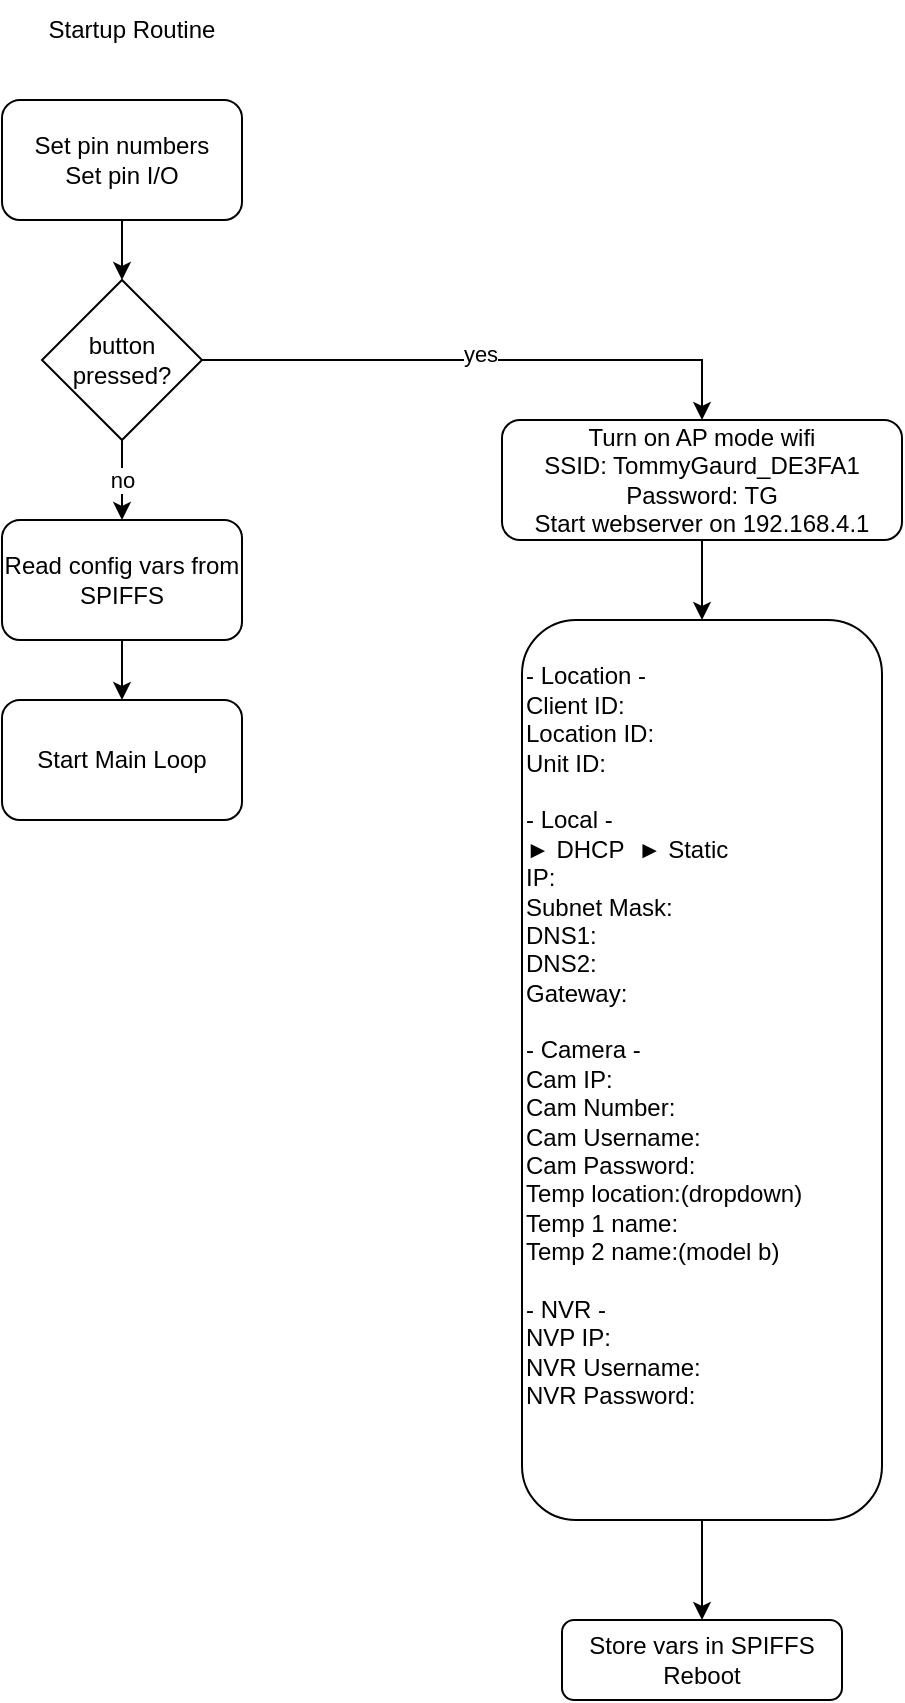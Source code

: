 <mxfile version="28.1.0" pages="3">
  <diagram name="Page-1" id="FIdSOOYzbynRxmdJ0agO">
    <mxGraphModel dx="2066" dy="1103" grid="1" gridSize="10" guides="1" tooltips="1" connect="1" arrows="1" fold="1" page="1" pageScale="1" pageWidth="850" pageHeight="1100" math="0" shadow="0">
      <root>
        <mxCell id="0" />
        <mxCell id="1" parent="0" />
        <mxCell id="A37fw-3Gmu8eVTQKpPoI-6" style="edgeStyle=orthogonalEdgeStyle;rounded=0;orthogonalLoop=1;jettySize=auto;html=1;exitX=0.5;exitY=1;exitDx=0;exitDy=0;entryX=0.5;entryY=0;entryDx=0;entryDy=0;" edge="1" parent="1" source="TFNQLQKdn_34R881f8Zo-1" target="A37fw-3Gmu8eVTQKpPoI-4">
          <mxGeometry relative="1" as="geometry" />
        </mxCell>
        <mxCell id="TFNQLQKdn_34R881f8Zo-1" value="&lt;div&gt;&lt;br&gt;&lt;/div&gt;&lt;div&gt;&lt;span style=&quot;background-color: transparent; color: light-dark(rgb(0, 0, 0), rgb(255, 255, 255));&quot;&gt;- Location -&lt;/span&gt;&lt;/div&gt;&lt;div&gt;Client ID:&lt;/div&gt;&lt;div&gt;Location ID:&lt;/div&gt;&lt;div&gt;Unit ID:&lt;/div&gt;&lt;div&gt;&lt;br&gt;&lt;/div&gt;&lt;div&gt;- Local -&lt;/div&gt;&lt;div&gt;► DHCP&amp;nbsp; ► Static&lt;/div&gt;&lt;div&gt;IP:&lt;/div&gt;&lt;div&gt;Subnet Mask:&lt;/div&gt;&lt;div&gt;DNS1:&lt;/div&gt;&lt;div&gt;DNS2:&lt;/div&gt;&lt;div&gt;Gateway:&lt;/div&gt;&lt;div&gt;&lt;br&gt;&lt;/div&gt;&lt;div&gt;- Camera -&lt;/div&gt;&lt;div&gt;&lt;span style=&quot;background-color: transparent; color: light-dark(rgb(0, 0, 0), rgb(255, 255, 255));&quot;&gt;Cam IP:&lt;/span&gt;&lt;/div&gt;&lt;div&gt;Cam Number:&lt;/div&gt;&lt;div&gt;Cam Username:&lt;/div&gt;&lt;div&gt;Cam Password:&lt;/div&gt;&lt;div&gt;Temp location:(dropdown)&lt;/div&gt;&lt;div&gt;Temp 1 name:&lt;/div&gt;&lt;div&gt;Temp 2 name:(model b)&lt;/div&gt;&lt;div&gt;&lt;br&gt;&lt;/div&gt;&lt;div&gt;- NVR -&lt;/div&gt;&lt;div&gt;NVP IP:&lt;/div&gt;&lt;div&gt;&lt;div&gt;NVR Username:&lt;/div&gt;&lt;div&gt;NVR Password:&lt;/div&gt;&lt;/div&gt;&lt;div&gt;&lt;br&gt;&lt;/div&gt;" style="rounded=1;whiteSpace=wrap;html=1;verticalAlign=top;align=left;" parent="1" vertex="1">
          <mxGeometry x="590" y="370" width="180" height="450" as="geometry" />
        </mxCell>
        <mxCell id="A37fw-3Gmu8eVTQKpPoI-5" value="no" style="edgeStyle=orthogonalEdgeStyle;rounded=0;orthogonalLoop=1;jettySize=auto;html=1;exitX=0.5;exitY=1;exitDx=0;exitDy=0;" edge="1" parent="1" source="TFNQLQKdn_34R881f8Zo-2" target="A37fw-3Gmu8eVTQKpPoI-3">
          <mxGeometry relative="1" as="geometry" />
        </mxCell>
        <mxCell id="TFNQLQKdn_34R881f8Zo-2" value="button pressed?" style="rhombus;whiteSpace=wrap;html=1;" parent="1" vertex="1">
          <mxGeometry x="350" y="200" width="80" height="80" as="geometry" />
        </mxCell>
        <mxCell id="TFNQLQKdn_34R881f8Zo-4" style="edgeStyle=orthogonalEdgeStyle;rounded=0;orthogonalLoop=1;jettySize=auto;html=1;exitX=1;exitY=0.5;exitDx=0;exitDy=0;entryX=0.5;entryY=0;entryDx=0;entryDy=0;" parent="1" source="TFNQLQKdn_34R881f8Zo-2" target="TFNQLQKdn_34R881f8Zo-6" edge="1">
          <mxGeometry relative="1" as="geometry">
            <mxPoint x="660" y="280" as="targetPoint" />
          </mxGeometry>
        </mxCell>
        <mxCell id="TFNQLQKdn_34R881f8Zo-5" value="yes" style="edgeLabel;html=1;align=center;verticalAlign=middle;resizable=0;points=[];" parent="TFNQLQKdn_34R881f8Zo-4" vertex="1" connectable="0">
          <mxGeometry x="-0.011" y="3" relative="1" as="geometry">
            <mxPoint as="offset" />
          </mxGeometry>
        </mxCell>
        <mxCell id="TFNQLQKdn_34R881f8Zo-7" style="edgeStyle=orthogonalEdgeStyle;rounded=0;orthogonalLoop=1;jettySize=auto;html=1;exitX=0.5;exitY=1;exitDx=0;exitDy=0;" parent="1" source="TFNQLQKdn_34R881f8Zo-6" target="TFNQLQKdn_34R881f8Zo-1" edge="1">
          <mxGeometry relative="1" as="geometry" />
        </mxCell>
        <mxCell id="TFNQLQKdn_34R881f8Zo-6" value="Turn on AP mode wifi&lt;div&gt;SSID: TommyGaurd_DE3FA1&lt;/div&gt;&lt;div&gt;Password: TG&lt;/div&gt;&lt;div&gt;Start webserver on 192.168.4.1&lt;/div&gt;" style="rounded=1;whiteSpace=wrap;html=1;" parent="1" vertex="1">
          <mxGeometry x="580" y="270" width="200" height="60" as="geometry" />
        </mxCell>
        <mxCell id="A37fw-3Gmu8eVTQKpPoI-1" value="Startup Routine" style="text;html=1;align=center;verticalAlign=middle;whiteSpace=wrap;rounded=0;" vertex="1" parent="1">
          <mxGeometry x="350" y="60" width="90" height="30" as="geometry" />
        </mxCell>
        <mxCell id="A37fw-3Gmu8eVTQKpPoI-8" style="edgeStyle=orthogonalEdgeStyle;rounded=0;orthogonalLoop=1;jettySize=auto;html=1;exitX=0.5;exitY=1;exitDx=0;exitDy=0;entryX=0.5;entryY=0;entryDx=0;entryDy=0;" edge="1" parent="1" source="A37fw-3Gmu8eVTQKpPoI-2" target="TFNQLQKdn_34R881f8Zo-2">
          <mxGeometry relative="1" as="geometry" />
        </mxCell>
        <mxCell id="A37fw-3Gmu8eVTQKpPoI-2" value="&lt;div&gt;Set pin numbers&lt;/div&gt;Set pin I/O" style="rounded=1;whiteSpace=wrap;html=1;" vertex="1" parent="1">
          <mxGeometry x="330" y="110" width="120" height="60" as="geometry" />
        </mxCell>
        <mxCell id="A37fw-3Gmu8eVTQKpPoI-10" style="edgeStyle=orthogonalEdgeStyle;rounded=0;orthogonalLoop=1;jettySize=auto;html=1;exitX=0.5;exitY=1;exitDx=0;exitDy=0;entryX=0.5;entryY=0;entryDx=0;entryDy=0;" edge="1" parent="1" source="A37fw-3Gmu8eVTQKpPoI-3" target="A37fw-3Gmu8eVTQKpPoI-9">
          <mxGeometry relative="1" as="geometry" />
        </mxCell>
        <mxCell id="A37fw-3Gmu8eVTQKpPoI-3" value="Read config vars from SPIFFS" style="rounded=1;whiteSpace=wrap;html=1;" vertex="1" parent="1">
          <mxGeometry x="330" y="320" width="120" height="60" as="geometry" />
        </mxCell>
        <mxCell id="A37fw-3Gmu8eVTQKpPoI-4" value="Store vars in SPIFFS&lt;div&gt;Reboot&lt;/div&gt;" style="rounded=1;whiteSpace=wrap;html=1;" vertex="1" parent="1">
          <mxGeometry x="610" y="870" width="140" height="40" as="geometry" />
        </mxCell>
        <mxCell id="A37fw-3Gmu8eVTQKpPoI-9" value="Start Main Loop" style="rounded=1;whiteSpace=wrap;html=1;" vertex="1" parent="1">
          <mxGeometry x="330" y="410" width="120" height="60" as="geometry" />
        </mxCell>
      </root>
    </mxGraphModel>
  </diagram>
  <diagram id="oW4hwpgXKib2fVvRKpUw" name="Page-2">
    <mxGraphModel dx="2066" dy="1103" grid="1" gridSize="10" guides="1" tooltips="1" connect="1" arrows="1" fold="1" page="1" pageScale="1" pageWidth="850" pageHeight="1100" math="0" shadow="0">
      <root>
        <mxCell id="0" />
        <mxCell id="1" parent="0" />
        <mxCell id="UlN7_520laeq79yIU80r-1" value="Main Loop" style="text;html=1;align=center;verticalAlign=middle;whiteSpace=wrap;rounded=0;" vertex="1" parent="1">
          <mxGeometry x="320" y="20" width="60" height="30" as="geometry" />
        </mxCell>
        <mxCell id="UlN7_520laeq79yIU80r-2" value="Start conversion on evap temp sensor 1" style="rounded=1;whiteSpace=wrap;html=1;" vertex="1" parent="1">
          <mxGeometry x="80" y="140" width="120" height="40" as="geometry" />
        </mxCell>
        <mxCell id="UlN7_520laeq79yIU80r-3" value="non-blocking wait 750ms" style="rounded=1;whiteSpace=wrap;html=1;" vertex="1" parent="1">
          <mxGeometry x="80" y="380" width="120" height="40" as="geometry" />
        </mxCell>
        <mxCell id="UlN7_520laeq79yIU80r-5" value="Read evap temp sensor 1" style="rounded=1;whiteSpace=wrap;html=1;" vertex="1" parent="1">
          <mxGeometry x="80" y="440" width="120" height="40" as="geometry" />
        </mxCell>
        <mxCell id="UlN7_520laeq79yIU80r-7" value="Read box temp sensor(1 wire)" style="rounded=1;whiteSpace=wrap;html=1;fillColor=#dae8fc;strokeColor=#6c8ebf;" vertex="1" parent="1">
          <mxGeometry x="80" y="630" width="120" height="50" as="geometry" />
        </mxCell>
        <mxCell id="UlN7_520laeq79yIU80r-8" value="Start conversion on evap temp sensor 2" style="rounded=1;whiteSpace=wrap;html=1;" vertex="1" parent="1">
          <mxGeometry x="80" y="200" width="120" height="40" as="geometry" />
        </mxCell>
        <mxCell id="UlN7_520laeq79yIU80r-9" value="Read evap temp sensor 2" style="rounded=1;whiteSpace=wrap;html=1;" vertex="1" parent="1">
          <mxGeometry x="80" y="500" width="120" height="40" as="geometry" />
        </mxCell>
        <mxCell id="UlN7_520laeq79yIU80r-10" value="Read prep table temp sensor 1" style="rounded=1;whiteSpace=wrap;html=1;fillColor=#dae8fc;strokeColor=#6c8ebf;" vertex="1" parent="1">
          <mxGeometry x="80" y="700" width="120" height="40" as="geometry" />
        </mxCell>
        <mxCell id="UlN7_520laeq79yIU80r-11" value="Start conversion on box temp sensor" style="rounded=1;whiteSpace=wrap;html=1;fillColor=#dae8fc;strokeColor=#6c8ebf;" vertex="1" parent="1">
          <mxGeometry x="80" y="260" width="120" height="40" as="geometry" />
        </mxCell>
        <mxCell id="UlN7_520laeq79yIU80r-12" value="Start conversion on table temp sensor" style="rounded=1;whiteSpace=wrap;html=1;fillColor=#dae8fc;strokeColor=#6c8ebf;" vertex="1" parent="1">
          <mxGeometry x="80" y="320" width="120" height="40" as="geometry" />
        </mxCell>
        <mxCell id="UlN7_520laeq79yIU80r-13" value="Only on model B units" style="rounded=1;whiteSpace=wrap;html=1;fillColor=#dae8fc;strokeColor=#6c8ebf;" vertex="1" parent="1">
          <mxGeometry x="630" y="340" width="120" height="60" as="geometry" />
        </mxCell>
        <mxCell id="UlN7_520laeq79yIU80r-14" value="Only on model A units" style="rounded=1;whiteSpace=wrap;html=1;fillColor=#fff2cc;strokeColor=#d6b656;" vertex="1" parent="1">
          <mxGeometry x="630" y="260" width="120" height="60" as="geometry" />
        </mxCell>
        <mxCell id="UlN7_520laeq79yIU80r-15" value="Read box temp, humidity, pressure sensor(I2C)" style="rounded=1;whiteSpace=wrap;html=1;fillColor=#fff2cc;strokeColor=#d6b656;" vertex="1" parent="1">
          <mxGeometry x="80" y="560" width="120" height="50" as="geometry" />
        </mxCell>
        <mxCell id="UlN7_520laeq79yIU80r-16" value="On all models" style="rounded=1;whiteSpace=wrap;html=1;" vertex="1" parent="1">
          <mxGeometry x="630" y="180" width="120" height="60" as="geometry" />
        </mxCell>
        <mxCell id="UlN7_520laeq79yIU80r-17" value="Read time/date" style="rounded=1;whiteSpace=wrap;html=1;" vertex="1" parent="1">
          <mxGeometry x="80" y="760" width="120" height="40" as="geometry" />
        </mxCell>
        <mxCell id="UlN7_520laeq79yIU80r-18" value="Non-blocking wait for&amp;nbsp; trigger from RTC 2 second alarm" style="rounded=1;whiteSpace=wrap;html=1;" vertex="1" parent="1">
          <mxGeometry x="80" y="60" width="120" height="60" as="geometry" />
        </mxCell>
        <mxCell id="UlN7_520laeq79yIU80r-19" value="Push temp and time data to MQTT server" style="rounded=1;whiteSpace=wrap;html=1;" vertex="1" parent="1">
          <mxGeometry x="80" y="820" width="120" height="40" as="geometry" />
        </mxCell>
        <mxCell id="UlN7_520laeq79yIU80r-20" value="Read &#39;data received&#39; flag from server" style="rounded=1;whiteSpace=wrap;html=1;" vertex="1" parent="1">
          <mxGeometry x="80" y="890" width="120" height="40" as="geometry" />
        </mxCell>
        <mxCell id="UlN7_520laeq79yIU80r-21" value="Push data to LCD display" style="rounded=1;whiteSpace=wrap;html=1;" vertex="1" parent="1">
          <mxGeometry x="80" y="950" width="120" height="40" as="geometry" />
        </mxCell>
      </root>
    </mxGraphModel>
  </diagram>
  <diagram id="qL6FeRaufXTsKWgUg6_O" name="Page-3">
    <mxGraphModel dx="1181" dy="630" grid="1" gridSize="10" guides="1" tooltips="1" connect="1" arrows="1" fold="1" page="1" pageScale="1" pageWidth="850" pageHeight="1100" math="0" shadow="0">
      <root>
        <mxCell id="0" />
        <mxCell id="1" parent="0" />
        <mxCell id="2PTvHnQOv7ORcXQOD2O9-1" value="" style="rounded=1;whiteSpace=wrap;html=1;" vertex="1" parent="1">
          <mxGeometry x="170" y="270" width="330" height="190" as="geometry" />
        </mxCell>
        <mxCell id="2PTvHnQOv7ORcXQOD2O9-2" value="Evap Sensor 1" style="rounded=1;whiteSpace=wrap;html=1;" vertex="1" parent="1">
          <mxGeometry x="240" y="130" width="120" height="30" as="geometry" />
        </mxCell>
        <mxCell id="2PTvHnQOv7ORcXQOD2O9-3" value="Evap Sensor 2" style="rounded=1;whiteSpace=wrap;html=1;" vertex="1" parent="1">
          <mxGeometry x="240" y="180" width="120" height="30" as="geometry" />
        </mxCell>
        <mxCell id="2PTvHnQOv7ORcXQOD2O9-4" value="TG IP&lt;div&gt;CAM IP&lt;/div&gt;&lt;div&gt;NVR IP&lt;/div&gt;&lt;div&gt;Server&amp;nbsp; IP&lt;/div&gt;&lt;div&gt;&lt;br&gt;&lt;/div&gt;&lt;div&gt;&lt;font style=&quot;font-size: 23px;&quot;&gt;Box Temp&lt;/font&gt;&lt;/div&gt;" style="ellipse;whiteSpace=wrap;html=1;aspect=fixed;" vertex="1" parent="1">
          <mxGeometry x="190" y="285" width="160" height="160" as="geometry" />
        </mxCell>
        <mxCell id="2PTvHnQOv7ORcXQOD2O9-6" value="" style="curved=1;endArrow=classic;html=1;rounded=0;entryX=1;entryY=0.5;entryDx=0;entryDy=0;exitX=0.997;exitY=0.321;exitDx=0;exitDy=0;exitPerimeter=0;" edge="1" parent="1" source="2PTvHnQOv7ORcXQOD2O9-1" target="2PTvHnQOv7ORcXQOD2O9-2">
          <mxGeometry width="50" height="50" relative="1" as="geometry">
            <mxPoint x="400" y="310" as="sourcePoint" />
            <mxPoint x="450" y="260" as="targetPoint" />
            <Array as="points">
              <mxPoint x="600" y="290" />
              <mxPoint x="580" y="220" />
              <mxPoint x="480" y="155" />
            </Array>
          </mxGeometry>
        </mxCell>
        <mxCell id="2PTvHnQOv7ORcXQOD2O9-7" value="" style="curved=1;endArrow=classic;html=1;rounded=0;entryX=1;entryY=0.5;entryDx=0;entryDy=0;exitX=1;exitY=0.25;exitDx=0;exitDy=0;" edge="1" parent="1" source="2PTvHnQOv7ORcXQOD2O9-1" target="2PTvHnQOv7ORcXQOD2O9-3">
          <mxGeometry width="50" height="50" relative="1" as="geometry">
            <mxPoint x="410" y="270" as="sourcePoint" />
            <mxPoint x="360" y="180" as="targetPoint" />
            <Array as="points">
              <mxPoint x="540" y="300" />
              <mxPoint x="550" y="240" />
              <mxPoint x="440" y="190" />
            </Array>
          </mxGeometry>
        </mxCell>
        <mxCell id="2PTvHnQOv7ORcXQOD2O9-9" value="Box Temp, Hum, Press Sensor (interrnal)" style="rounded=1;whiteSpace=wrap;html=1;" vertex="1" parent="1">
          <mxGeometry x="380" y="400" width="100" height="50" as="geometry" />
        </mxCell>
        <mxCell id="2PTvHnQOv7ORcXQOD2O9-10" value="" style="shape=flexArrow;endArrow=classic;html=1;rounded=0;entryX=0.994;entryY=0.684;entryDx=0;entryDy=0;entryPerimeter=0;" edge="1" parent="1" target="2PTvHnQOv7ORcXQOD2O9-1">
          <mxGeometry width="50" height="50" relative="1" as="geometry">
            <mxPoint x="690" y="400" as="sourcePoint" />
            <mxPoint x="460" y="600" as="targetPoint" />
          </mxGeometry>
        </mxCell>
        <mxCell id="2PTvHnQOv7ORcXQOD2O9-11" value="LAN Cable with POE" style="edgeLabel;html=1;align=center;verticalAlign=middle;resizable=0;points=[];" vertex="1" connectable="0" parent="2PTvHnQOv7ORcXQOD2O9-10">
          <mxGeometry x="0.291" y="-6" relative="1" as="geometry">
            <mxPoint x="34" y="6" as="offset" />
          </mxGeometry>
        </mxCell>
        <mxCell id="2PTvHnQOv7ORcXQOD2O9-12" value="" style="rounded=1;whiteSpace=wrap;html=1;" vertex="1" parent="1">
          <mxGeometry x="170" y="850" width="330" height="190" as="geometry" />
        </mxCell>
        <mxCell id="2PTvHnQOv7ORcXQOD2O9-13" value="Evap Sensor 1" style="rounded=1;whiteSpace=wrap;html=1;" vertex="1" parent="1">
          <mxGeometry x="240" y="710" width="120" height="30" as="geometry" />
        </mxCell>
        <mxCell id="2PTvHnQOv7ORcXQOD2O9-14" value="Evap Sensor 2" style="rounded=1;whiteSpace=wrap;html=1;" vertex="1" parent="1">
          <mxGeometry x="240" y="760" width="120" height="30" as="geometry" />
        </mxCell>
        <mxCell id="2PTvHnQOv7ORcXQOD2O9-15" value="TG IP&lt;div&gt;CAM IP&lt;/div&gt;&lt;div&gt;NVR IP&lt;/div&gt;&lt;div&gt;Server&amp;nbsp; IP&lt;/div&gt;&lt;div&gt;&lt;br&gt;&lt;/div&gt;&lt;div&gt;&lt;font style=&quot;font-size: 16px;&quot;&gt;Table Temp&lt;/font&gt;&lt;/div&gt;&lt;div&gt;&lt;font style=&quot;font-size: 16px;&quot;&gt;Box Temp&lt;/font&gt;&lt;/div&gt;" style="ellipse;whiteSpace=wrap;html=1;aspect=fixed;" vertex="1" parent="1">
          <mxGeometry x="190" y="865" width="160" height="160" as="geometry" />
        </mxCell>
        <mxCell id="2PTvHnQOv7ORcXQOD2O9-16" value="" style="curved=1;endArrow=classic;html=1;rounded=0;entryX=1;entryY=0.5;entryDx=0;entryDy=0;exitX=0.997;exitY=0.321;exitDx=0;exitDy=0;exitPerimeter=0;" edge="1" parent="1" source="2PTvHnQOv7ORcXQOD2O9-12" target="2PTvHnQOv7ORcXQOD2O9-13">
          <mxGeometry width="50" height="50" relative="1" as="geometry">
            <mxPoint x="400" y="890" as="sourcePoint" />
            <mxPoint x="450" y="840" as="targetPoint" />
            <Array as="points">
              <mxPoint x="600" y="870" />
              <mxPoint x="580" y="800" />
              <mxPoint x="480" y="735" />
            </Array>
          </mxGeometry>
        </mxCell>
        <mxCell id="2PTvHnQOv7ORcXQOD2O9-17" value="" style="curved=1;endArrow=classic;html=1;rounded=0;entryX=1;entryY=0.5;entryDx=0;entryDy=0;exitX=1;exitY=0.25;exitDx=0;exitDy=0;" edge="1" parent="1" source="2PTvHnQOv7ORcXQOD2O9-12" target="2PTvHnQOv7ORcXQOD2O9-14">
          <mxGeometry width="50" height="50" relative="1" as="geometry">
            <mxPoint x="410" y="850" as="sourcePoint" />
            <mxPoint x="360" y="760" as="targetPoint" />
            <Array as="points">
              <mxPoint x="540" y="880" />
              <mxPoint x="550" y="820" />
              <mxPoint x="440" y="770" />
            </Array>
          </mxGeometry>
        </mxCell>
        <mxCell id="2PTvHnQOv7ORcXQOD2O9-19" value="" style="shape=flexArrow;endArrow=classic;html=1;rounded=0;entryX=0.994;entryY=0.684;entryDx=0;entryDy=0;entryPerimeter=0;" edge="1" parent="1" target="2PTvHnQOv7ORcXQOD2O9-12">
          <mxGeometry width="50" height="50" relative="1" as="geometry">
            <mxPoint x="690" y="980" as="sourcePoint" />
            <mxPoint x="460" y="1180" as="targetPoint" />
          </mxGeometry>
        </mxCell>
        <mxCell id="2PTvHnQOv7ORcXQOD2O9-20" value="12 wall power supply" style="edgeLabel;html=1;align=center;verticalAlign=middle;resizable=0;points=[];" vertex="1" connectable="0" parent="2PTvHnQOv7ORcXQOD2O9-19">
          <mxGeometry x="0.291" y="-6" relative="1" as="geometry">
            <mxPoint x="34" y="6" as="offset" />
          </mxGeometry>
        </mxCell>
        <mxCell id="2PTvHnQOv7ORcXQOD2O9-21" value="Table Temp Sensor" style="rounded=1;whiteSpace=wrap;html=1;" vertex="1" parent="1">
          <mxGeometry x="240" y="570" width="120" height="30" as="geometry" />
        </mxCell>
        <mxCell id="2PTvHnQOv7ORcXQOD2O9-22" value="Box Temp Sensor" style="rounded=1;whiteSpace=wrap;html=1;" vertex="1" parent="1">
          <mxGeometry x="240" y="620" width="120" height="30" as="geometry" />
        </mxCell>
        <mxCell id="2PTvHnQOv7ORcXQOD2O9-23" value="" style="curved=1;endArrow=classic;html=1;rounded=0;entryX=1;entryY=0.5;entryDx=0;entryDy=0;exitX=1;exitY=0.5;exitDx=0;exitDy=0;" edge="1" parent="1" target="2PTvHnQOv7ORcXQOD2O9-21" source="2PTvHnQOv7ORcXQOD2O9-12">
          <mxGeometry width="50" height="50" relative="1" as="geometry">
            <mxPoint x="499" y="771" as="sourcePoint" />
            <mxPoint x="450" y="700" as="targetPoint" />
            <Array as="points">
              <mxPoint x="700" y="890" />
              <mxPoint x="580" y="660" />
              <mxPoint x="480" y="595" />
            </Array>
          </mxGeometry>
        </mxCell>
        <mxCell id="2PTvHnQOv7ORcXQOD2O9-24" value="" style="curved=1;endArrow=classic;html=1;rounded=0;entryX=1;entryY=0.5;entryDx=0;entryDy=0;exitX=0.994;exitY=0.453;exitDx=0;exitDy=0;exitPerimeter=0;" edge="1" parent="1" target="2PTvHnQOv7ORcXQOD2O9-22" source="2PTvHnQOv7ORcXQOD2O9-12">
          <mxGeometry width="50" height="50" relative="1" as="geometry">
            <mxPoint x="500" y="758" as="sourcePoint" />
            <mxPoint x="360" y="620" as="targetPoint" />
            <Array as="points">
              <mxPoint x="680" y="870" />
              <mxPoint x="550" y="680" />
              <mxPoint x="440" y="635" />
            </Array>
          </mxGeometry>
        </mxCell>
        <mxCell id="2PTvHnQOv7ORcXQOD2O9-27" value="&lt;font style=&quot;font-size: 26px;&quot;&gt;Model B&lt;/font&gt;" style="text;html=1;align=center;verticalAlign=middle;whiteSpace=wrap;rounded=0;" vertex="1" parent="1">
          <mxGeometry x="170" y="510" width="160" height="30" as="geometry" />
        </mxCell>
        <mxCell id="2PTvHnQOv7ORcXQOD2O9-28" value="&lt;font style=&quot;font-size: 26px;&quot;&gt;Model A&lt;/font&gt;" style="text;html=1;align=center;verticalAlign=middle;whiteSpace=wrap;rounded=0;" vertex="1" parent="1">
          <mxGeometry x="290" y="50" width="160" height="30" as="geometry" />
        </mxCell>
      </root>
    </mxGraphModel>
  </diagram>
</mxfile>
